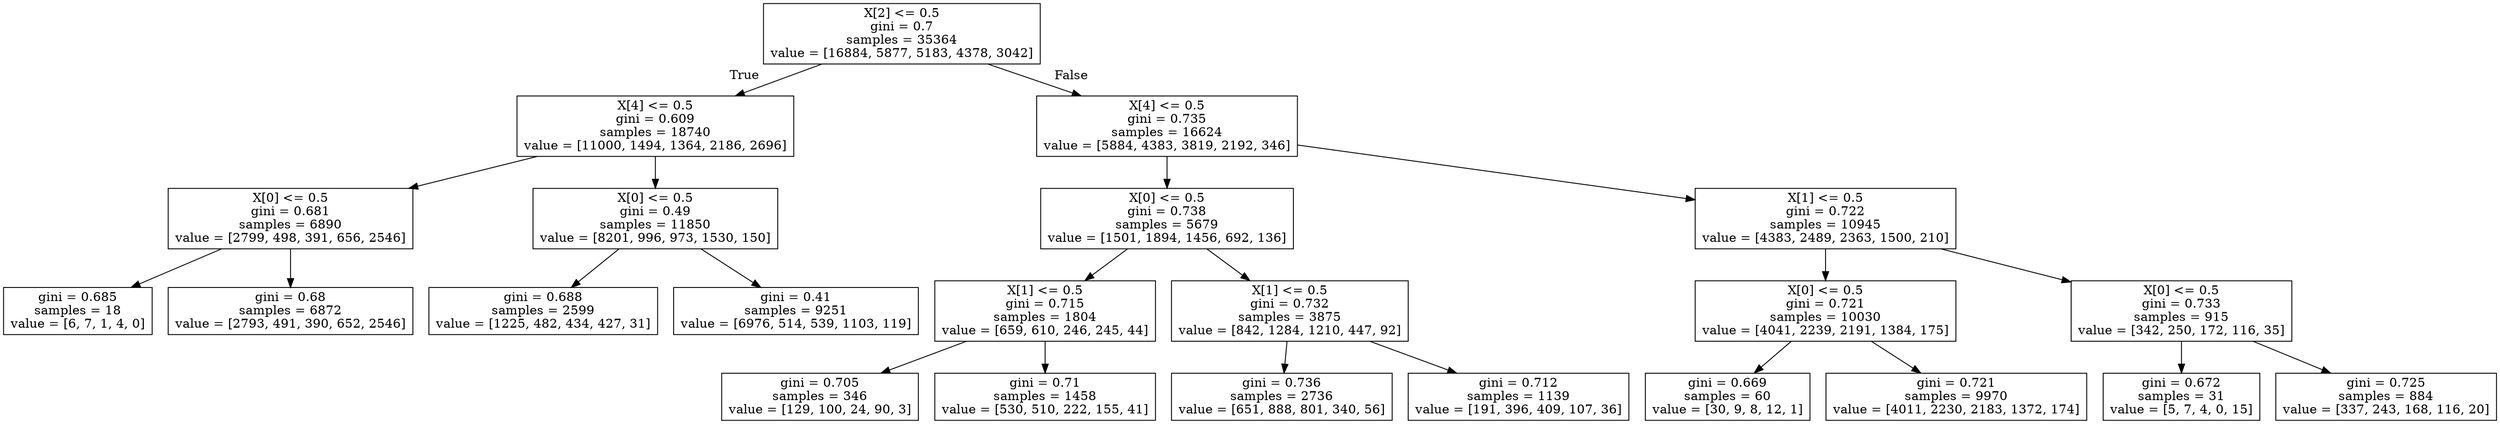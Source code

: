 digraph Tree {
node [shape=box] ;
0 [label="X[2] <= 0.5\ngini = 0.7\nsamples = 35364\nvalue = [16884, 5877, 5183, 4378, 3042]"] ;
1 [label="X[4] <= 0.5\ngini = 0.609\nsamples = 18740\nvalue = [11000, 1494, 1364, 2186, 2696]"] ;
0 -> 1 [labeldistance=2.5, labelangle=45, headlabel="True"] ;
2 [label="X[0] <= 0.5\ngini = 0.681\nsamples = 6890\nvalue = [2799, 498, 391, 656, 2546]"] ;
1 -> 2 ;
3 [label="gini = 0.685\nsamples = 18\nvalue = [6, 7, 1, 4, 0]"] ;
2 -> 3 ;
4 [label="gini = 0.68\nsamples = 6872\nvalue = [2793, 491, 390, 652, 2546]"] ;
2 -> 4 ;
5 [label="X[0] <= 0.5\ngini = 0.49\nsamples = 11850\nvalue = [8201, 996, 973, 1530, 150]"] ;
1 -> 5 ;
6 [label="gini = 0.688\nsamples = 2599\nvalue = [1225, 482, 434, 427, 31]"] ;
5 -> 6 ;
7 [label="gini = 0.41\nsamples = 9251\nvalue = [6976, 514, 539, 1103, 119]"] ;
5 -> 7 ;
8 [label="X[4] <= 0.5\ngini = 0.735\nsamples = 16624\nvalue = [5884, 4383, 3819, 2192, 346]"] ;
0 -> 8 [labeldistance=2.5, labelangle=-45, headlabel="False"] ;
9 [label="X[0] <= 0.5\ngini = 0.738\nsamples = 5679\nvalue = [1501, 1894, 1456, 692, 136]"] ;
8 -> 9 ;
10 [label="X[1] <= 0.5\ngini = 0.715\nsamples = 1804\nvalue = [659, 610, 246, 245, 44]"] ;
9 -> 10 ;
11 [label="gini = 0.705\nsamples = 346\nvalue = [129, 100, 24, 90, 3]"] ;
10 -> 11 ;
12 [label="gini = 0.71\nsamples = 1458\nvalue = [530, 510, 222, 155, 41]"] ;
10 -> 12 ;
13 [label="X[1] <= 0.5\ngini = 0.732\nsamples = 3875\nvalue = [842, 1284, 1210, 447, 92]"] ;
9 -> 13 ;
14 [label="gini = 0.736\nsamples = 2736\nvalue = [651, 888, 801, 340, 56]"] ;
13 -> 14 ;
15 [label="gini = 0.712\nsamples = 1139\nvalue = [191, 396, 409, 107, 36]"] ;
13 -> 15 ;
16 [label="X[1] <= 0.5\ngini = 0.722\nsamples = 10945\nvalue = [4383, 2489, 2363, 1500, 210]"] ;
8 -> 16 ;
17 [label="X[0] <= 0.5\ngini = 0.721\nsamples = 10030\nvalue = [4041, 2239, 2191, 1384, 175]"] ;
16 -> 17 ;
18 [label="gini = 0.669\nsamples = 60\nvalue = [30, 9, 8, 12, 1]"] ;
17 -> 18 ;
19 [label="gini = 0.721\nsamples = 9970\nvalue = [4011, 2230, 2183, 1372, 174]"] ;
17 -> 19 ;
20 [label="X[0] <= 0.5\ngini = 0.733\nsamples = 915\nvalue = [342, 250, 172, 116, 35]"] ;
16 -> 20 ;
21 [label="gini = 0.672\nsamples = 31\nvalue = [5, 7, 4, 0, 15]"] ;
20 -> 21 ;
22 [label="gini = 0.725\nsamples = 884\nvalue = [337, 243, 168, 116, 20]"] ;
20 -> 22 ;
}